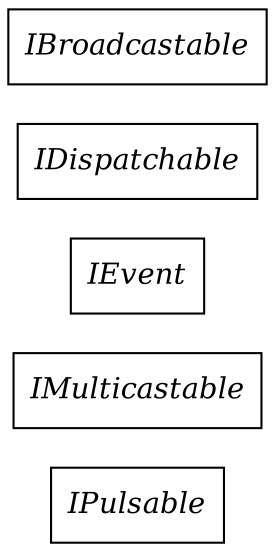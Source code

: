 strict digraph interface_diagram {
  rankdir=LR;
  IPulsable[
    label="IPulsable",
    URL="IPulsable.html",
    tooltip="com.sekati.events.IPulsable",
    fontname="Times-Italic",
    shape="record"
  ];
  IMulticastable[
    label="IMulticastable",
    URL="IMulticastable.html",
    tooltip="com.sekati.events.IMulticastable",
    fontname="Times-Italic",
    shape="record"
  ];
  IEvent[
    label="IEvent",
    URL="IEvent.html",
    tooltip="com.sekati.events.IEvent",
    fontname="Times-Italic",
    shape="record"
  ];
  IDispatchable[
    label="IDispatchable",
    URL="IDispatchable.html",
    tooltip="com.sekati.events.IDispatchable",
    fontname="Times-Italic",
    shape="record"
  ];
  IBroadcastable[
    label="IBroadcastable",
    URL="IBroadcastable.html",
    tooltip="com.sekati.events.IBroadcastable",
    fontname="Times-Italic",
    shape="record"
  ];
}
